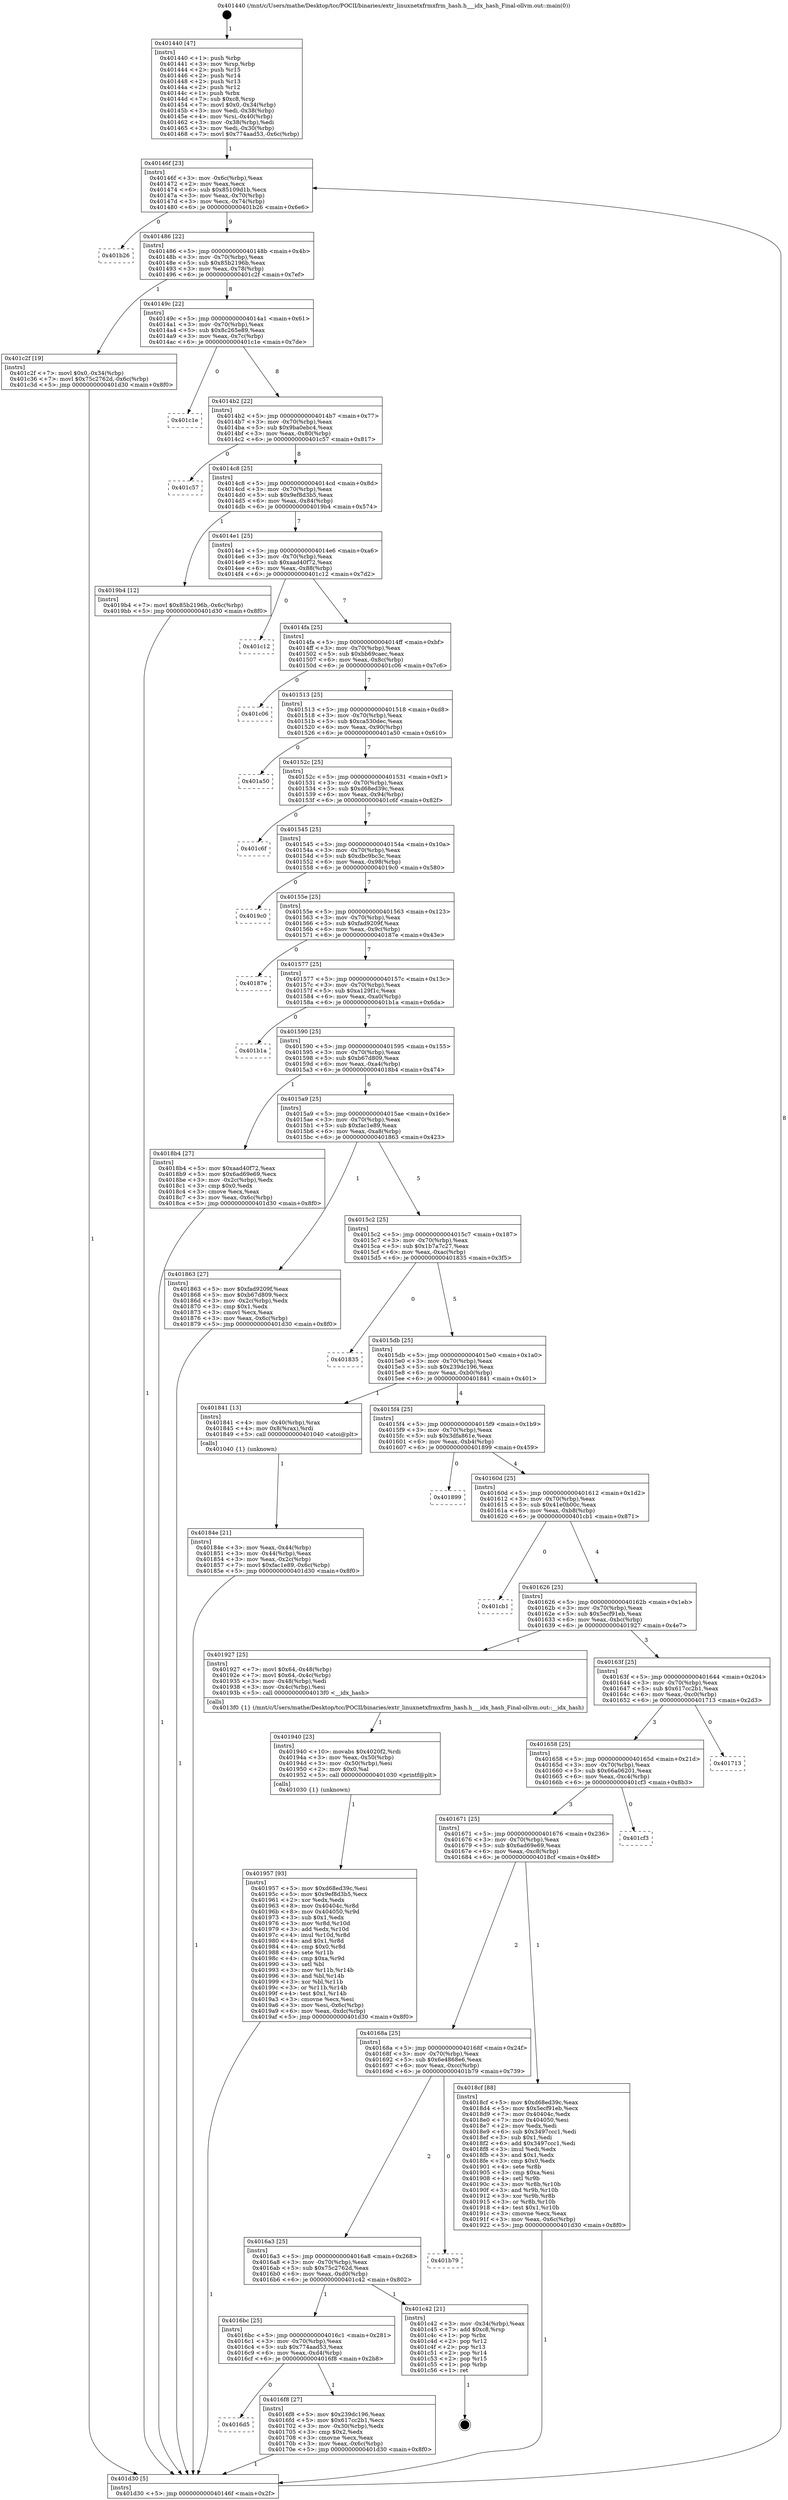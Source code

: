 digraph "0x401440" {
  label = "0x401440 (/mnt/c/Users/mathe/Desktop/tcc/POCII/binaries/extr_linuxnetxfrmxfrm_hash.h___idx_hash_Final-ollvm.out::main(0))"
  labelloc = "t"
  node[shape=record]

  Entry [label="",width=0.3,height=0.3,shape=circle,fillcolor=black,style=filled]
  "0x40146f" [label="{
     0x40146f [23]\l
     | [instrs]\l
     &nbsp;&nbsp;0x40146f \<+3\>: mov -0x6c(%rbp),%eax\l
     &nbsp;&nbsp;0x401472 \<+2\>: mov %eax,%ecx\l
     &nbsp;&nbsp;0x401474 \<+6\>: sub $0x85109d1b,%ecx\l
     &nbsp;&nbsp;0x40147a \<+3\>: mov %eax,-0x70(%rbp)\l
     &nbsp;&nbsp;0x40147d \<+3\>: mov %ecx,-0x74(%rbp)\l
     &nbsp;&nbsp;0x401480 \<+6\>: je 0000000000401b26 \<main+0x6e6\>\l
  }"]
  "0x401b26" [label="{
     0x401b26\l
  }", style=dashed]
  "0x401486" [label="{
     0x401486 [22]\l
     | [instrs]\l
     &nbsp;&nbsp;0x401486 \<+5\>: jmp 000000000040148b \<main+0x4b\>\l
     &nbsp;&nbsp;0x40148b \<+3\>: mov -0x70(%rbp),%eax\l
     &nbsp;&nbsp;0x40148e \<+5\>: sub $0x85b2196b,%eax\l
     &nbsp;&nbsp;0x401493 \<+3\>: mov %eax,-0x78(%rbp)\l
     &nbsp;&nbsp;0x401496 \<+6\>: je 0000000000401c2f \<main+0x7ef\>\l
  }"]
  Exit [label="",width=0.3,height=0.3,shape=circle,fillcolor=black,style=filled,peripheries=2]
  "0x401c2f" [label="{
     0x401c2f [19]\l
     | [instrs]\l
     &nbsp;&nbsp;0x401c2f \<+7\>: movl $0x0,-0x34(%rbp)\l
     &nbsp;&nbsp;0x401c36 \<+7\>: movl $0x75c2762d,-0x6c(%rbp)\l
     &nbsp;&nbsp;0x401c3d \<+5\>: jmp 0000000000401d30 \<main+0x8f0\>\l
  }"]
  "0x40149c" [label="{
     0x40149c [22]\l
     | [instrs]\l
     &nbsp;&nbsp;0x40149c \<+5\>: jmp 00000000004014a1 \<main+0x61\>\l
     &nbsp;&nbsp;0x4014a1 \<+3\>: mov -0x70(%rbp),%eax\l
     &nbsp;&nbsp;0x4014a4 \<+5\>: sub $0x8c265e89,%eax\l
     &nbsp;&nbsp;0x4014a9 \<+3\>: mov %eax,-0x7c(%rbp)\l
     &nbsp;&nbsp;0x4014ac \<+6\>: je 0000000000401c1e \<main+0x7de\>\l
  }"]
  "0x401957" [label="{
     0x401957 [93]\l
     | [instrs]\l
     &nbsp;&nbsp;0x401957 \<+5\>: mov $0xd68ed39c,%esi\l
     &nbsp;&nbsp;0x40195c \<+5\>: mov $0x9ef8d3b5,%ecx\l
     &nbsp;&nbsp;0x401961 \<+2\>: xor %edx,%edx\l
     &nbsp;&nbsp;0x401963 \<+8\>: mov 0x40404c,%r8d\l
     &nbsp;&nbsp;0x40196b \<+8\>: mov 0x404050,%r9d\l
     &nbsp;&nbsp;0x401973 \<+3\>: sub $0x1,%edx\l
     &nbsp;&nbsp;0x401976 \<+3\>: mov %r8d,%r10d\l
     &nbsp;&nbsp;0x401979 \<+3\>: add %edx,%r10d\l
     &nbsp;&nbsp;0x40197c \<+4\>: imul %r10d,%r8d\l
     &nbsp;&nbsp;0x401980 \<+4\>: and $0x1,%r8d\l
     &nbsp;&nbsp;0x401984 \<+4\>: cmp $0x0,%r8d\l
     &nbsp;&nbsp;0x401988 \<+4\>: sete %r11b\l
     &nbsp;&nbsp;0x40198c \<+4\>: cmp $0xa,%r9d\l
     &nbsp;&nbsp;0x401990 \<+3\>: setl %bl\l
     &nbsp;&nbsp;0x401993 \<+3\>: mov %r11b,%r14b\l
     &nbsp;&nbsp;0x401996 \<+3\>: and %bl,%r14b\l
     &nbsp;&nbsp;0x401999 \<+3\>: xor %bl,%r11b\l
     &nbsp;&nbsp;0x40199c \<+3\>: or %r11b,%r14b\l
     &nbsp;&nbsp;0x40199f \<+4\>: test $0x1,%r14b\l
     &nbsp;&nbsp;0x4019a3 \<+3\>: cmovne %ecx,%esi\l
     &nbsp;&nbsp;0x4019a6 \<+3\>: mov %esi,-0x6c(%rbp)\l
     &nbsp;&nbsp;0x4019a9 \<+6\>: mov %eax,-0xdc(%rbp)\l
     &nbsp;&nbsp;0x4019af \<+5\>: jmp 0000000000401d30 \<main+0x8f0\>\l
  }"]
  "0x401c1e" [label="{
     0x401c1e\l
  }", style=dashed]
  "0x4014b2" [label="{
     0x4014b2 [22]\l
     | [instrs]\l
     &nbsp;&nbsp;0x4014b2 \<+5\>: jmp 00000000004014b7 \<main+0x77\>\l
     &nbsp;&nbsp;0x4014b7 \<+3\>: mov -0x70(%rbp),%eax\l
     &nbsp;&nbsp;0x4014ba \<+5\>: sub $0x9ba0ebc4,%eax\l
     &nbsp;&nbsp;0x4014bf \<+3\>: mov %eax,-0x80(%rbp)\l
     &nbsp;&nbsp;0x4014c2 \<+6\>: je 0000000000401c57 \<main+0x817\>\l
  }"]
  "0x401940" [label="{
     0x401940 [23]\l
     | [instrs]\l
     &nbsp;&nbsp;0x401940 \<+10\>: movabs $0x4020f2,%rdi\l
     &nbsp;&nbsp;0x40194a \<+3\>: mov %eax,-0x50(%rbp)\l
     &nbsp;&nbsp;0x40194d \<+3\>: mov -0x50(%rbp),%esi\l
     &nbsp;&nbsp;0x401950 \<+2\>: mov $0x0,%al\l
     &nbsp;&nbsp;0x401952 \<+5\>: call 0000000000401030 \<printf@plt\>\l
     | [calls]\l
     &nbsp;&nbsp;0x401030 \{1\} (unknown)\l
  }"]
  "0x401c57" [label="{
     0x401c57\l
  }", style=dashed]
  "0x4014c8" [label="{
     0x4014c8 [25]\l
     | [instrs]\l
     &nbsp;&nbsp;0x4014c8 \<+5\>: jmp 00000000004014cd \<main+0x8d\>\l
     &nbsp;&nbsp;0x4014cd \<+3\>: mov -0x70(%rbp),%eax\l
     &nbsp;&nbsp;0x4014d0 \<+5\>: sub $0x9ef8d3b5,%eax\l
     &nbsp;&nbsp;0x4014d5 \<+6\>: mov %eax,-0x84(%rbp)\l
     &nbsp;&nbsp;0x4014db \<+6\>: je 00000000004019b4 \<main+0x574\>\l
  }"]
  "0x40184e" [label="{
     0x40184e [21]\l
     | [instrs]\l
     &nbsp;&nbsp;0x40184e \<+3\>: mov %eax,-0x44(%rbp)\l
     &nbsp;&nbsp;0x401851 \<+3\>: mov -0x44(%rbp),%eax\l
     &nbsp;&nbsp;0x401854 \<+3\>: mov %eax,-0x2c(%rbp)\l
     &nbsp;&nbsp;0x401857 \<+7\>: movl $0xfac1e89,-0x6c(%rbp)\l
     &nbsp;&nbsp;0x40185e \<+5\>: jmp 0000000000401d30 \<main+0x8f0\>\l
  }"]
  "0x4019b4" [label="{
     0x4019b4 [12]\l
     | [instrs]\l
     &nbsp;&nbsp;0x4019b4 \<+7\>: movl $0x85b2196b,-0x6c(%rbp)\l
     &nbsp;&nbsp;0x4019bb \<+5\>: jmp 0000000000401d30 \<main+0x8f0\>\l
  }"]
  "0x4014e1" [label="{
     0x4014e1 [25]\l
     | [instrs]\l
     &nbsp;&nbsp;0x4014e1 \<+5\>: jmp 00000000004014e6 \<main+0xa6\>\l
     &nbsp;&nbsp;0x4014e6 \<+3\>: mov -0x70(%rbp),%eax\l
     &nbsp;&nbsp;0x4014e9 \<+5\>: sub $0xaad40f72,%eax\l
     &nbsp;&nbsp;0x4014ee \<+6\>: mov %eax,-0x88(%rbp)\l
     &nbsp;&nbsp;0x4014f4 \<+6\>: je 0000000000401c12 \<main+0x7d2\>\l
  }"]
  "0x401440" [label="{
     0x401440 [47]\l
     | [instrs]\l
     &nbsp;&nbsp;0x401440 \<+1\>: push %rbp\l
     &nbsp;&nbsp;0x401441 \<+3\>: mov %rsp,%rbp\l
     &nbsp;&nbsp;0x401444 \<+2\>: push %r15\l
     &nbsp;&nbsp;0x401446 \<+2\>: push %r14\l
     &nbsp;&nbsp;0x401448 \<+2\>: push %r13\l
     &nbsp;&nbsp;0x40144a \<+2\>: push %r12\l
     &nbsp;&nbsp;0x40144c \<+1\>: push %rbx\l
     &nbsp;&nbsp;0x40144d \<+7\>: sub $0xc8,%rsp\l
     &nbsp;&nbsp;0x401454 \<+7\>: movl $0x0,-0x34(%rbp)\l
     &nbsp;&nbsp;0x40145b \<+3\>: mov %edi,-0x38(%rbp)\l
     &nbsp;&nbsp;0x40145e \<+4\>: mov %rsi,-0x40(%rbp)\l
     &nbsp;&nbsp;0x401462 \<+3\>: mov -0x38(%rbp),%edi\l
     &nbsp;&nbsp;0x401465 \<+3\>: mov %edi,-0x30(%rbp)\l
     &nbsp;&nbsp;0x401468 \<+7\>: movl $0x774aad53,-0x6c(%rbp)\l
  }"]
  "0x401c12" [label="{
     0x401c12\l
  }", style=dashed]
  "0x4014fa" [label="{
     0x4014fa [25]\l
     | [instrs]\l
     &nbsp;&nbsp;0x4014fa \<+5\>: jmp 00000000004014ff \<main+0xbf\>\l
     &nbsp;&nbsp;0x4014ff \<+3\>: mov -0x70(%rbp),%eax\l
     &nbsp;&nbsp;0x401502 \<+5\>: sub $0xbb69caec,%eax\l
     &nbsp;&nbsp;0x401507 \<+6\>: mov %eax,-0x8c(%rbp)\l
     &nbsp;&nbsp;0x40150d \<+6\>: je 0000000000401c06 \<main+0x7c6\>\l
  }"]
  "0x401d30" [label="{
     0x401d30 [5]\l
     | [instrs]\l
     &nbsp;&nbsp;0x401d30 \<+5\>: jmp 000000000040146f \<main+0x2f\>\l
  }"]
  "0x401c06" [label="{
     0x401c06\l
  }", style=dashed]
  "0x401513" [label="{
     0x401513 [25]\l
     | [instrs]\l
     &nbsp;&nbsp;0x401513 \<+5\>: jmp 0000000000401518 \<main+0xd8\>\l
     &nbsp;&nbsp;0x401518 \<+3\>: mov -0x70(%rbp),%eax\l
     &nbsp;&nbsp;0x40151b \<+5\>: sub $0xca530dec,%eax\l
     &nbsp;&nbsp;0x401520 \<+6\>: mov %eax,-0x90(%rbp)\l
     &nbsp;&nbsp;0x401526 \<+6\>: je 0000000000401a50 \<main+0x610\>\l
  }"]
  "0x4016d5" [label="{
     0x4016d5\l
  }", style=dashed]
  "0x401a50" [label="{
     0x401a50\l
  }", style=dashed]
  "0x40152c" [label="{
     0x40152c [25]\l
     | [instrs]\l
     &nbsp;&nbsp;0x40152c \<+5\>: jmp 0000000000401531 \<main+0xf1\>\l
     &nbsp;&nbsp;0x401531 \<+3\>: mov -0x70(%rbp),%eax\l
     &nbsp;&nbsp;0x401534 \<+5\>: sub $0xd68ed39c,%eax\l
     &nbsp;&nbsp;0x401539 \<+6\>: mov %eax,-0x94(%rbp)\l
     &nbsp;&nbsp;0x40153f \<+6\>: je 0000000000401c6f \<main+0x82f\>\l
  }"]
  "0x4016f8" [label="{
     0x4016f8 [27]\l
     | [instrs]\l
     &nbsp;&nbsp;0x4016f8 \<+5\>: mov $0x239dc196,%eax\l
     &nbsp;&nbsp;0x4016fd \<+5\>: mov $0x617cc2b1,%ecx\l
     &nbsp;&nbsp;0x401702 \<+3\>: mov -0x30(%rbp),%edx\l
     &nbsp;&nbsp;0x401705 \<+3\>: cmp $0x2,%edx\l
     &nbsp;&nbsp;0x401708 \<+3\>: cmovne %ecx,%eax\l
     &nbsp;&nbsp;0x40170b \<+3\>: mov %eax,-0x6c(%rbp)\l
     &nbsp;&nbsp;0x40170e \<+5\>: jmp 0000000000401d30 \<main+0x8f0\>\l
  }"]
  "0x401c6f" [label="{
     0x401c6f\l
  }", style=dashed]
  "0x401545" [label="{
     0x401545 [25]\l
     | [instrs]\l
     &nbsp;&nbsp;0x401545 \<+5\>: jmp 000000000040154a \<main+0x10a\>\l
     &nbsp;&nbsp;0x40154a \<+3\>: mov -0x70(%rbp),%eax\l
     &nbsp;&nbsp;0x40154d \<+5\>: sub $0xdbc9bc3c,%eax\l
     &nbsp;&nbsp;0x401552 \<+6\>: mov %eax,-0x98(%rbp)\l
     &nbsp;&nbsp;0x401558 \<+6\>: je 00000000004019c0 \<main+0x580\>\l
  }"]
  "0x4016bc" [label="{
     0x4016bc [25]\l
     | [instrs]\l
     &nbsp;&nbsp;0x4016bc \<+5\>: jmp 00000000004016c1 \<main+0x281\>\l
     &nbsp;&nbsp;0x4016c1 \<+3\>: mov -0x70(%rbp),%eax\l
     &nbsp;&nbsp;0x4016c4 \<+5\>: sub $0x774aad53,%eax\l
     &nbsp;&nbsp;0x4016c9 \<+6\>: mov %eax,-0xd4(%rbp)\l
     &nbsp;&nbsp;0x4016cf \<+6\>: je 00000000004016f8 \<main+0x2b8\>\l
  }"]
  "0x4019c0" [label="{
     0x4019c0\l
  }", style=dashed]
  "0x40155e" [label="{
     0x40155e [25]\l
     | [instrs]\l
     &nbsp;&nbsp;0x40155e \<+5\>: jmp 0000000000401563 \<main+0x123\>\l
     &nbsp;&nbsp;0x401563 \<+3\>: mov -0x70(%rbp),%eax\l
     &nbsp;&nbsp;0x401566 \<+5\>: sub $0xfad9209f,%eax\l
     &nbsp;&nbsp;0x40156b \<+6\>: mov %eax,-0x9c(%rbp)\l
     &nbsp;&nbsp;0x401571 \<+6\>: je 000000000040187e \<main+0x43e\>\l
  }"]
  "0x401c42" [label="{
     0x401c42 [21]\l
     | [instrs]\l
     &nbsp;&nbsp;0x401c42 \<+3\>: mov -0x34(%rbp),%eax\l
     &nbsp;&nbsp;0x401c45 \<+7\>: add $0xc8,%rsp\l
     &nbsp;&nbsp;0x401c4c \<+1\>: pop %rbx\l
     &nbsp;&nbsp;0x401c4d \<+2\>: pop %r12\l
     &nbsp;&nbsp;0x401c4f \<+2\>: pop %r13\l
     &nbsp;&nbsp;0x401c51 \<+2\>: pop %r14\l
     &nbsp;&nbsp;0x401c53 \<+2\>: pop %r15\l
     &nbsp;&nbsp;0x401c55 \<+1\>: pop %rbp\l
     &nbsp;&nbsp;0x401c56 \<+1\>: ret\l
  }"]
  "0x40187e" [label="{
     0x40187e\l
  }", style=dashed]
  "0x401577" [label="{
     0x401577 [25]\l
     | [instrs]\l
     &nbsp;&nbsp;0x401577 \<+5\>: jmp 000000000040157c \<main+0x13c\>\l
     &nbsp;&nbsp;0x40157c \<+3\>: mov -0x70(%rbp),%eax\l
     &nbsp;&nbsp;0x40157f \<+5\>: sub $0xa129f1c,%eax\l
     &nbsp;&nbsp;0x401584 \<+6\>: mov %eax,-0xa0(%rbp)\l
     &nbsp;&nbsp;0x40158a \<+6\>: je 0000000000401b1a \<main+0x6da\>\l
  }"]
  "0x4016a3" [label="{
     0x4016a3 [25]\l
     | [instrs]\l
     &nbsp;&nbsp;0x4016a3 \<+5\>: jmp 00000000004016a8 \<main+0x268\>\l
     &nbsp;&nbsp;0x4016a8 \<+3\>: mov -0x70(%rbp),%eax\l
     &nbsp;&nbsp;0x4016ab \<+5\>: sub $0x75c2762d,%eax\l
     &nbsp;&nbsp;0x4016b0 \<+6\>: mov %eax,-0xd0(%rbp)\l
     &nbsp;&nbsp;0x4016b6 \<+6\>: je 0000000000401c42 \<main+0x802\>\l
  }"]
  "0x401b1a" [label="{
     0x401b1a\l
  }", style=dashed]
  "0x401590" [label="{
     0x401590 [25]\l
     | [instrs]\l
     &nbsp;&nbsp;0x401590 \<+5\>: jmp 0000000000401595 \<main+0x155\>\l
     &nbsp;&nbsp;0x401595 \<+3\>: mov -0x70(%rbp),%eax\l
     &nbsp;&nbsp;0x401598 \<+5\>: sub $0xb67d809,%eax\l
     &nbsp;&nbsp;0x40159d \<+6\>: mov %eax,-0xa4(%rbp)\l
     &nbsp;&nbsp;0x4015a3 \<+6\>: je 00000000004018b4 \<main+0x474\>\l
  }"]
  "0x401b79" [label="{
     0x401b79\l
  }", style=dashed]
  "0x4018b4" [label="{
     0x4018b4 [27]\l
     | [instrs]\l
     &nbsp;&nbsp;0x4018b4 \<+5\>: mov $0xaad40f72,%eax\l
     &nbsp;&nbsp;0x4018b9 \<+5\>: mov $0x6ad69e69,%ecx\l
     &nbsp;&nbsp;0x4018be \<+3\>: mov -0x2c(%rbp),%edx\l
     &nbsp;&nbsp;0x4018c1 \<+3\>: cmp $0x0,%edx\l
     &nbsp;&nbsp;0x4018c4 \<+3\>: cmove %ecx,%eax\l
     &nbsp;&nbsp;0x4018c7 \<+3\>: mov %eax,-0x6c(%rbp)\l
     &nbsp;&nbsp;0x4018ca \<+5\>: jmp 0000000000401d30 \<main+0x8f0\>\l
  }"]
  "0x4015a9" [label="{
     0x4015a9 [25]\l
     | [instrs]\l
     &nbsp;&nbsp;0x4015a9 \<+5\>: jmp 00000000004015ae \<main+0x16e\>\l
     &nbsp;&nbsp;0x4015ae \<+3\>: mov -0x70(%rbp),%eax\l
     &nbsp;&nbsp;0x4015b1 \<+5\>: sub $0xfac1e89,%eax\l
     &nbsp;&nbsp;0x4015b6 \<+6\>: mov %eax,-0xa8(%rbp)\l
     &nbsp;&nbsp;0x4015bc \<+6\>: je 0000000000401863 \<main+0x423\>\l
  }"]
  "0x40168a" [label="{
     0x40168a [25]\l
     | [instrs]\l
     &nbsp;&nbsp;0x40168a \<+5\>: jmp 000000000040168f \<main+0x24f\>\l
     &nbsp;&nbsp;0x40168f \<+3\>: mov -0x70(%rbp),%eax\l
     &nbsp;&nbsp;0x401692 \<+5\>: sub $0x6e4868e6,%eax\l
     &nbsp;&nbsp;0x401697 \<+6\>: mov %eax,-0xcc(%rbp)\l
     &nbsp;&nbsp;0x40169d \<+6\>: je 0000000000401b79 \<main+0x739\>\l
  }"]
  "0x401863" [label="{
     0x401863 [27]\l
     | [instrs]\l
     &nbsp;&nbsp;0x401863 \<+5\>: mov $0xfad9209f,%eax\l
     &nbsp;&nbsp;0x401868 \<+5\>: mov $0xb67d809,%ecx\l
     &nbsp;&nbsp;0x40186d \<+3\>: mov -0x2c(%rbp),%edx\l
     &nbsp;&nbsp;0x401870 \<+3\>: cmp $0x1,%edx\l
     &nbsp;&nbsp;0x401873 \<+3\>: cmovl %ecx,%eax\l
     &nbsp;&nbsp;0x401876 \<+3\>: mov %eax,-0x6c(%rbp)\l
     &nbsp;&nbsp;0x401879 \<+5\>: jmp 0000000000401d30 \<main+0x8f0\>\l
  }"]
  "0x4015c2" [label="{
     0x4015c2 [25]\l
     | [instrs]\l
     &nbsp;&nbsp;0x4015c2 \<+5\>: jmp 00000000004015c7 \<main+0x187\>\l
     &nbsp;&nbsp;0x4015c7 \<+3\>: mov -0x70(%rbp),%eax\l
     &nbsp;&nbsp;0x4015ca \<+5\>: sub $0x1b7a7c27,%eax\l
     &nbsp;&nbsp;0x4015cf \<+6\>: mov %eax,-0xac(%rbp)\l
     &nbsp;&nbsp;0x4015d5 \<+6\>: je 0000000000401835 \<main+0x3f5\>\l
  }"]
  "0x4018cf" [label="{
     0x4018cf [88]\l
     | [instrs]\l
     &nbsp;&nbsp;0x4018cf \<+5\>: mov $0xd68ed39c,%eax\l
     &nbsp;&nbsp;0x4018d4 \<+5\>: mov $0x5ecf91eb,%ecx\l
     &nbsp;&nbsp;0x4018d9 \<+7\>: mov 0x40404c,%edx\l
     &nbsp;&nbsp;0x4018e0 \<+7\>: mov 0x404050,%esi\l
     &nbsp;&nbsp;0x4018e7 \<+2\>: mov %edx,%edi\l
     &nbsp;&nbsp;0x4018e9 \<+6\>: sub $0x3497ccc1,%edi\l
     &nbsp;&nbsp;0x4018ef \<+3\>: sub $0x1,%edi\l
     &nbsp;&nbsp;0x4018f2 \<+6\>: add $0x3497ccc1,%edi\l
     &nbsp;&nbsp;0x4018f8 \<+3\>: imul %edi,%edx\l
     &nbsp;&nbsp;0x4018fb \<+3\>: and $0x1,%edx\l
     &nbsp;&nbsp;0x4018fe \<+3\>: cmp $0x0,%edx\l
     &nbsp;&nbsp;0x401901 \<+4\>: sete %r8b\l
     &nbsp;&nbsp;0x401905 \<+3\>: cmp $0xa,%esi\l
     &nbsp;&nbsp;0x401908 \<+4\>: setl %r9b\l
     &nbsp;&nbsp;0x40190c \<+3\>: mov %r8b,%r10b\l
     &nbsp;&nbsp;0x40190f \<+3\>: and %r9b,%r10b\l
     &nbsp;&nbsp;0x401912 \<+3\>: xor %r9b,%r8b\l
     &nbsp;&nbsp;0x401915 \<+3\>: or %r8b,%r10b\l
     &nbsp;&nbsp;0x401918 \<+4\>: test $0x1,%r10b\l
     &nbsp;&nbsp;0x40191c \<+3\>: cmovne %ecx,%eax\l
     &nbsp;&nbsp;0x40191f \<+3\>: mov %eax,-0x6c(%rbp)\l
     &nbsp;&nbsp;0x401922 \<+5\>: jmp 0000000000401d30 \<main+0x8f0\>\l
  }"]
  "0x401835" [label="{
     0x401835\l
  }", style=dashed]
  "0x4015db" [label="{
     0x4015db [25]\l
     | [instrs]\l
     &nbsp;&nbsp;0x4015db \<+5\>: jmp 00000000004015e0 \<main+0x1a0\>\l
     &nbsp;&nbsp;0x4015e0 \<+3\>: mov -0x70(%rbp),%eax\l
     &nbsp;&nbsp;0x4015e3 \<+5\>: sub $0x239dc196,%eax\l
     &nbsp;&nbsp;0x4015e8 \<+6\>: mov %eax,-0xb0(%rbp)\l
     &nbsp;&nbsp;0x4015ee \<+6\>: je 0000000000401841 \<main+0x401\>\l
  }"]
  "0x401671" [label="{
     0x401671 [25]\l
     | [instrs]\l
     &nbsp;&nbsp;0x401671 \<+5\>: jmp 0000000000401676 \<main+0x236\>\l
     &nbsp;&nbsp;0x401676 \<+3\>: mov -0x70(%rbp),%eax\l
     &nbsp;&nbsp;0x401679 \<+5\>: sub $0x6ad69e69,%eax\l
     &nbsp;&nbsp;0x40167e \<+6\>: mov %eax,-0xc8(%rbp)\l
     &nbsp;&nbsp;0x401684 \<+6\>: je 00000000004018cf \<main+0x48f\>\l
  }"]
  "0x401841" [label="{
     0x401841 [13]\l
     | [instrs]\l
     &nbsp;&nbsp;0x401841 \<+4\>: mov -0x40(%rbp),%rax\l
     &nbsp;&nbsp;0x401845 \<+4\>: mov 0x8(%rax),%rdi\l
     &nbsp;&nbsp;0x401849 \<+5\>: call 0000000000401040 \<atoi@plt\>\l
     | [calls]\l
     &nbsp;&nbsp;0x401040 \{1\} (unknown)\l
  }"]
  "0x4015f4" [label="{
     0x4015f4 [25]\l
     | [instrs]\l
     &nbsp;&nbsp;0x4015f4 \<+5\>: jmp 00000000004015f9 \<main+0x1b9\>\l
     &nbsp;&nbsp;0x4015f9 \<+3\>: mov -0x70(%rbp),%eax\l
     &nbsp;&nbsp;0x4015fc \<+5\>: sub $0x3dfa861e,%eax\l
     &nbsp;&nbsp;0x401601 \<+6\>: mov %eax,-0xb4(%rbp)\l
     &nbsp;&nbsp;0x401607 \<+6\>: je 0000000000401899 \<main+0x459\>\l
  }"]
  "0x401cf3" [label="{
     0x401cf3\l
  }", style=dashed]
  "0x401899" [label="{
     0x401899\l
  }", style=dashed]
  "0x40160d" [label="{
     0x40160d [25]\l
     | [instrs]\l
     &nbsp;&nbsp;0x40160d \<+5\>: jmp 0000000000401612 \<main+0x1d2\>\l
     &nbsp;&nbsp;0x401612 \<+3\>: mov -0x70(%rbp),%eax\l
     &nbsp;&nbsp;0x401615 \<+5\>: sub $0x41e0b00c,%eax\l
     &nbsp;&nbsp;0x40161a \<+6\>: mov %eax,-0xb8(%rbp)\l
     &nbsp;&nbsp;0x401620 \<+6\>: je 0000000000401cb1 \<main+0x871\>\l
  }"]
  "0x401658" [label="{
     0x401658 [25]\l
     | [instrs]\l
     &nbsp;&nbsp;0x401658 \<+5\>: jmp 000000000040165d \<main+0x21d\>\l
     &nbsp;&nbsp;0x40165d \<+3\>: mov -0x70(%rbp),%eax\l
     &nbsp;&nbsp;0x401660 \<+5\>: sub $0x66a06201,%eax\l
     &nbsp;&nbsp;0x401665 \<+6\>: mov %eax,-0xc4(%rbp)\l
     &nbsp;&nbsp;0x40166b \<+6\>: je 0000000000401cf3 \<main+0x8b3\>\l
  }"]
  "0x401cb1" [label="{
     0x401cb1\l
  }", style=dashed]
  "0x401626" [label="{
     0x401626 [25]\l
     | [instrs]\l
     &nbsp;&nbsp;0x401626 \<+5\>: jmp 000000000040162b \<main+0x1eb\>\l
     &nbsp;&nbsp;0x40162b \<+3\>: mov -0x70(%rbp),%eax\l
     &nbsp;&nbsp;0x40162e \<+5\>: sub $0x5ecf91eb,%eax\l
     &nbsp;&nbsp;0x401633 \<+6\>: mov %eax,-0xbc(%rbp)\l
     &nbsp;&nbsp;0x401639 \<+6\>: je 0000000000401927 \<main+0x4e7\>\l
  }"]
  "0x401713" [label="{
     0x401713\l
  }", style=dashed]
  "0x401927" [label="{
     0x401927 [25]\l
     | [instrs]\l
     &nbsp;&nbsp;0x401927 \<+7\>: movl $0x64,-0x48(%rbp)\l
     &nbsp;&nbsp;0x40192e \<+7\>: movl $0x64,-0x4c(%rbp)\l
     &nbsp;&nbsp;0x401935 \<+3\>: mov -0x48(%rbp),%edi\l
     &nbsp;&nbsp;0x401938 \<+3\>: mov -0x4c(%rbp),%esi\l
     &nbsp;&nbsp;0x40193b \<+5\>: call 00000000004013f0 \<__idx_hash\>\l
     | [calls]\l
     &nbsp;&nbsp;0x4013f0 \{1\} (/mnt/c/Users/mathe/Desktop/tcc/POCII/binaries/extr_linuxnetxfrmxfrm_hash.h___idx_hash_Final-ollvm.out::__idx_hash)\l
  }"]
  "0x40163f" [label="{
     0x40163f [25]\l
     | [instrs]\l
     &nbsp;&nbsp;0x40163f \<+5\>: jmp 0000000000401644 \<main+0x204\>\l
     &nbsp;&nbsp;0x401644 \<+3\>: mov -0x70(%rbp),%eax\l
     &nbsp;&nbsp;0x401647 \<+5\>: sub $0x617cc2b1,%eax\l
     &nbsp;&nbsp;0x40164c \<+6\>: mov %eax,-0xc0(%rbp)\l
     &nbsp;&nbsp;0x401652 \<+6\>: je 0000000000401713 \<main+0x2d3\>\l
  }"]
  Entry -> "0x401440" [label=" 1"]
  "0x40146f" -> "0x401b26" [label=" 0"]
  "0x40146f" -> "0x401486" [label=" 9"]
  "0x401c42" -> Exit [label=" 1"]
  "0x401486" -> "0x401c2f" [label=" 1"]
  "0x401486" -> "0x40149c" [label=" 8"]
  "0x401c2f" -> "0x401d30" [label=" 1"]
  "0x40149c" -> "0x401c1e" [label=" 0"]
  "0x40149c" -> "0x4014b2" [label=" 8"]
  "0x4019b4" -> "0x401d30" [label=" 1"]
  "0x4014b2" -> "0x401c57" [label=" 0"]
  "0x4014b2" -> "0x4014c8" [label=" 8"]
  "0x401957" -> "0x401d30" [label=" 1"]
  "0x4014c8" -> "0x4019b4" [label=" 1"]
  "0x4014c8" -> "0x4014e1" [label=" 7"]
  "0x401940" -> "0x401957" [label=" 1"]
  "0x4014e1" -> "0x401c12" [label=" 0"]
  "0x4014e1" -> "0x4014fa" [label=" 7"]
  "0x401927" -> "0x401940" [label=" 1"]
  "0x4014fa" -> "0x401c06" [label=" 0"]
  "0x4014fa" -> "0x401513" [label=" 7"]
  "0x4018cf" -> "0x401d30" [label=" 1"]
  "0x401513" -> "0x401a50" [label=" 0"]
  "0x401513" -> "0x40152c" [label=" 7"]
  "0x4018b4" -> "0x401d30" [label=" 1"]
  "0x40152c" -> "0x401c6f" [label=" 0"]
  "0x40152c" -> "0x401545" [label=" 7"]
  "0x401863" -> "0x401d30" [label=" 1"]
  "0x401545" -> "0x4019c0" [label=" 0"]
  "0x401545" -> "0x40155e" [label=" 7"]
  "0x401841" -> "0x40184e" [label=" 1"]
  "0x40155e" -> "0x40187e" [label=" 0"]
  "0x40155e" -> "0x401577" [label=" 7"]
  "0x401d30" -> "0x40146f" [label=" 8"]
  "0x401577" -> "0x401b1a" [label=" 0"]
  "0x401577" -> "0x401590" [label=" 7"]
  "0x4016f8" -> "0x401d30" [label=" 1"]
  "0x401590" -> "0x4018b4" [label=" 1"]
  "0x401590" -> "0x4015a9" [label=" 6"]
  "0x4016bc" -> "0x4016d5" [label=" 0"]
  "0x4015a9" -> "0x401863" [label=" 1"]
  "0x4015a9" -> "0x4015c2" [label=" 5"]
  "0x40184e" -> "0x401d30" [label=" 1"]
  "0x4015c2" -> "0x401835" [label=" 0"]
  "0x4015c2" -> "0x4015db" [label=" 5"]
  "0x4016a3" -> "0x4016bc" [label=" 1"]
  "0x4015db" -> "0x401841" [label=" 1"]
  "0x4015db" -> "0x4015f4" [label=" 4"]
  "0x401440" -> "0x40146f" [label=" 1"]
  "0x4015f4" -> "0x401899" [label=" 0"]
  "0x4015f4" -> "0x40160d" [label=" 4"]
  "0x40168a" -> "0x4016a3" [label=" 2"]
  "0x40160d" -> "0x401cb1" [label=" 0"]
  "0x40160d" -> "0x401626" [label=" 4"]
  "0x4016bc" -> "0x4016f8" [label=" 1"]
  "0x401626" -> "0x401927" [label=" 1"]
  "0x401626" -> "0x40163f" [label=" 3"]
  "0x401671" -> "0x40168a" [label=" 2"]
  "0x40163f" -> "0x401713" [label=" 0"]
  "0x40163f" -> "0x401658" [label=" 3"]
  "0x40168a" -> "0x401b79" [label=" 0"]
  "0x401658" -> "0x401cf3" [label=" 0"]
  "0x401658" -> "0x401671" [label=" 3"]
  "0x4016a3" -> "0x401c42" [label=" 1"]
  "0x401671" -> "0x4018cf" [label=" 1"]
}
